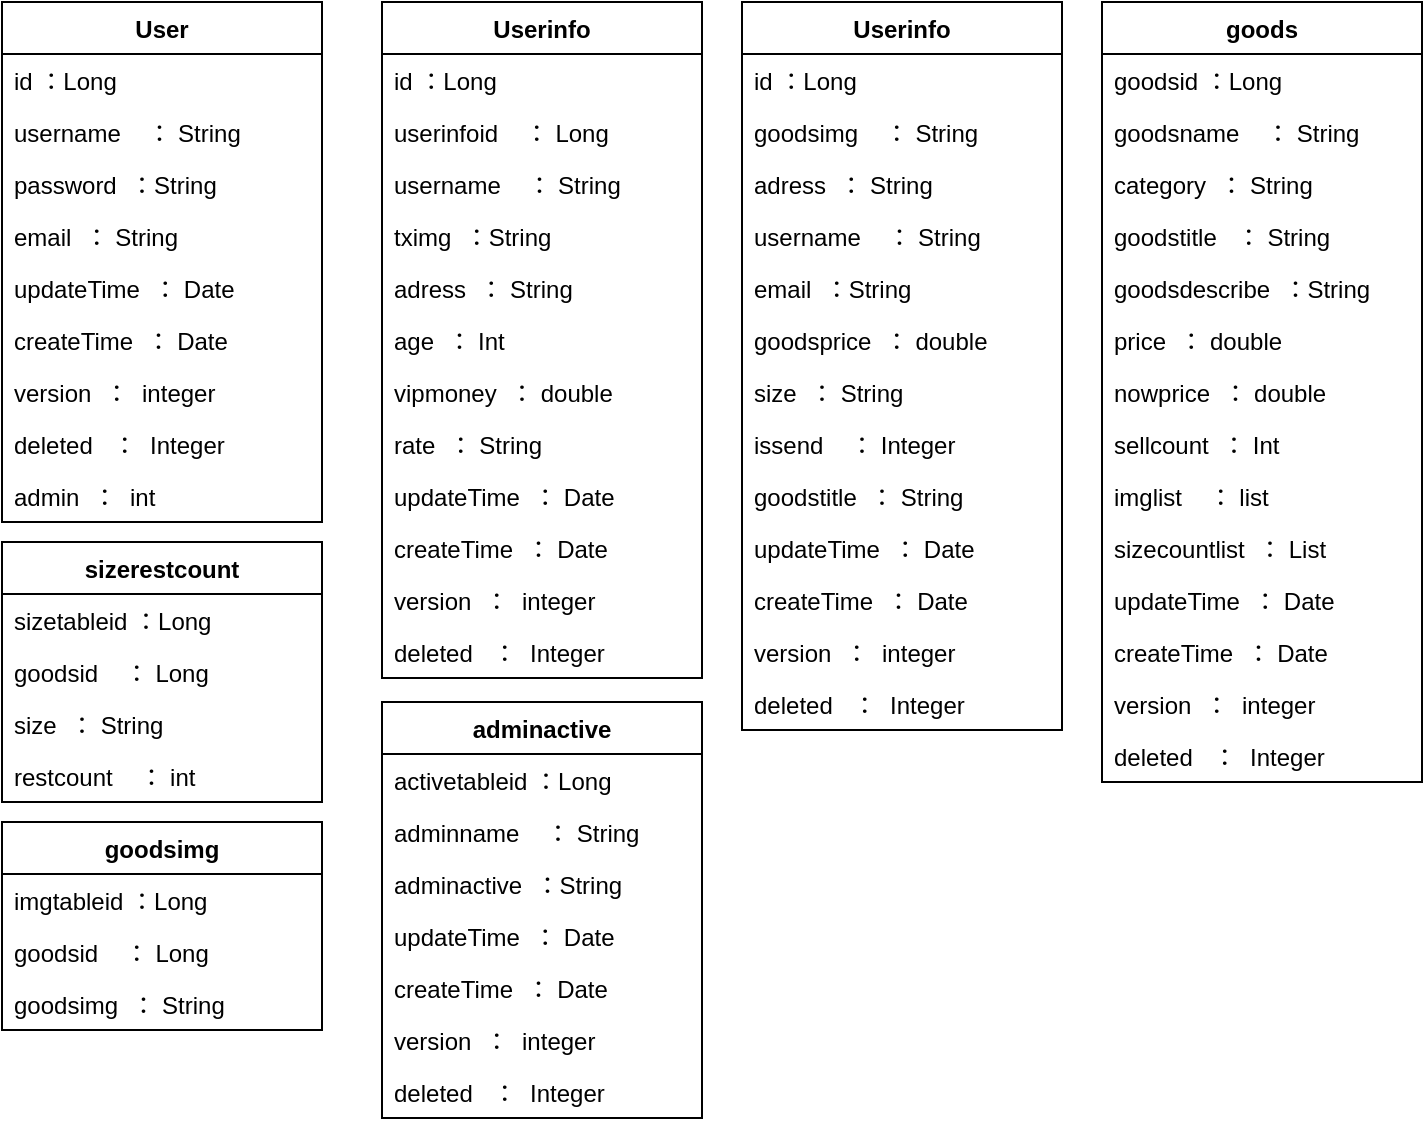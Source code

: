 <mxfile version="16.5.1" type="device"><diagram id="C5RBs43oDa-KdzZeNtuy" name="Page-1"><mxGraphModel dx="814" dy="616" grid="1" gridSize="10" guides="1" tooltips="1" connect="1" arrows="1" fold="1" page="1" pageScale="1" pageWidth="827" pageHeight="1169" math="0" shadow="0"><root><mxCell id="WIyWlLk6GJQsqaUBKTNV-0"/><mxCell id="WIyWlLk6GJQsqaUBKTNV-1" parent="WIyWlLk6GJQsqaUBKTNV-0"/><mxCell id="HxVVkgm0vHSMzvz0EuBd-16" value="User" style="swimlane;fontStyle=1;align=center;verticalAlign=top;childLayout=stackLayout;horizontal=1;startSize=26;horizontalStack=0;resizeParent=1;resizeParentMax=0;resizeLast=0;collapsible=1;marginBottom=0;" vertex="1" parent="WIyWlLk6GJQsqaUBKTNV-1"><mxGeometry x="30" y="30" width="160" height="260" as="geometry"/></mxCell><mxCell id="HxVVkgm0vHSMzvz0EuBd-2" value="id ：Long" style="text;strokeColor=none;fillColor=none;align=left;verticalAlign=top;spacingLeft=4;spacingRight=4;overflow=hidden;rotatable=0;points=[[0,0.5],[1,0.5]];portConstraint=eastwest;" vertex="1" parent="HxVVkgm0vHSMzvz0EuBd-16"><mxGeometry y="26" width="160" height="26" as="geometry"/></mxCell><mxCell id="HxVVkgm0vHSMzvz0EuBd-3" value="username    ： String" style="text;strokeColor=none;fillColor=none;align=left;verticalAlign=top;spacingLeft=4;spacingRight=4;overflow=hidden;rotatable=0;points=[[0,0.5],[1,0.5]];portConstraint=eastwest;" vertex="1" parent="HxVVkgm0vHSMzvz0EuBd-16"><mxGeometry y="52" width="160" height="26" as="geometry"/></mxCell><mxCell id="HxVVkgm0vHSMzvz0EuBd-9" value="password  ：String" style="text;strokeColor=none;fillColor=none;align=left;verticalAlign=top;spacingLeft=4;spacingRight=4;overflow=hidden;rotatable=0;points=[[0,0.5],[1,0.5]];portConstraint=eastwest;" vertex="1" parent="HxVVkgm0vHSMzvz0EuBd-16"><mxGeometry y="78" width="160" height="26" as="geometry"/></mxCell><mxCell id="HxVVkgm0vHSMzvz0EuBd-10" value="email  ： String" style="text;strokeColor=none;fillColor=none;align=left;verticalAlign=top;spacingLeft=4;spacingRight=4;overflow=hidden;rotatable=0;points=[[0,0.5],[1,0.5]];portConstraint=eastwest;" vertex="1" parent="HxVVkgm0vHSMzvz0EuBd-16"><mxGeometry y="104" width="160" height="26" as="geometry"/></mxCell><mxCell id="HxVVkgm0vHSMzvz0EuBd-15" value="updateTime  ： Date" style="text;strokeColor=none;fillColor=none;align=left;verticalAlign=top;spacingLeft=4;spacingRight=4;overflow=hidden;rotatable=0;points=[[0,0.5],[1,0.5]];portConstraint=eastwest;" vertex="1" parent="HxVVkgm0vHSMzvz0EuBd-16"><mxGeometry y="130" width="160" height="26" as="geometry"/></mxCell><mxCell id="HxVVkgm0vHSMzvz0EuBd-8" value="createTime  ： Date" style="text;strokeColor=none;fillColor=none;align=left;verticalAlign=top;spacingLeft=4;spacingRight=4;overflow=hidden;rotatable=0;points=[[0,0.5],[1,0.5]];portConstraint=eastwest;" vertex="1" parent="HxVVkgm0vHSMzvz0EuBd-16"><mxGeometry y="156" width="160" height="26" as="geometry"/></mxCell><mxCell id="HxVVkgm0vHSMzvz0EuBd-12" value="version  ：  integer" style="text;strokeColor=none;fillColor=none;align=left;verticalAlign=top;spacingLeft=4;spacingRight=4;overflow=hidden;rotatable=0;points=[[0,0.5],[1,0.5]];portConstraint=eastwest;" vertex="1" parent="HxVVkgm0vHSMzvz0EuBd-16"><mxGeometry y="182" width="160" height="26" as="geometry"/></mxCell><mxCell id="HxVVkgm0vHSMzvz0EuBd-13" value="deleted   ：  Integer" style="text;strokeColor=none;fillColor=none;align=left;verticalAlign=top;spacingLeft=4;spacingRight=4;overflow=hidden;rotatable=0;points=[[0,0.5],[1,0.5]];portConstraint=eastwest;" vertex="1" parent="HxVVkgm0vHSMzvz0EuBd-16"><mxGeometry y="208" width="160" height="26" as="geometry"/></mxCell><mxCell id="HxVVkgm0vHSMzvz0EuBd-11" value="admin  ：  int" style="text;strokeColor=none;fillColor=none;align=left;verticalAlign=top;spacingLeft=4;spacingRight=4;overflow=hidden;rotatable=0;points=[[0,0.5],[1,0.5]];portConstraint=eastwest;" vertex="1" parent="HxVVkgm0vHSMzvz0EuBd-16"><mxGeometry y="234" width="160" height="26" as="geometry"/></mxCell><mxCell id="HxVVkgm0vHSMzvz0EuBd-39" value="Userinfo" style="swimlane;fontStyle=1;align=center;verticalAlign=top;childLayout=stackLayout;horizontal=1;startSize=26;horizontalStack=0;resizeParent=1;resizeParentMax=0;resizeLast=0;collapsible=1;marginBottom=0;" vertex="1" parent="WIyWlLk6GJQsqaUBKTNV-1"><mxGeometry x="220" y="30" width="160" height="338" as="geometry"/></mxCell><mxCell id="HxVVkgm0vHSMzvz0EuBd-40" value="id ：Long" style="text;strokeColor=none;fillColor=none;align=left;verticalAlign=top;spacingLeft=4;spacingRight=4;overflow=hidden;rotatable=0;points=[[0,0.5],[1,0.5]];portConstraint=eastwest;" vertex="1" parent="HxVVkgm0vHSMzvz0EuBd-39"><mxGeometry y="26" width="160" height="26" as="geometry"/></mxCell><mxCell id="HxVVkgm0vHSMzvz0EuBd-41" value="userinfoid    ： Long" style="text;strokeColor=none;fillColor=none;align=left;verticalAlign=top;spacingLeft=4;spacingRight=4;overflow=hidden;rotatable=0;points=[[0,0.5],[1,0.5]];portConstraint=eastwest;" vertex="1" parent="HxVVkgm0vHSMzvz0EuBd-39"><mxGeometry y="52" width="160" height="26" as="geometry"/></mxCell><mxCell id="HxVVkgm0vHSMzvz0EuBd-93" value="username    ： String" style="text;strokeColor=none;fillColor=none;align=left;verticalAlign=top;spacingLeft=4;spacingRight=4;overflow=hidden;rotatable=0;points=[[0,0.5],[1,0.5]];portConstraint=eastwest;" vertex="1" parent="HxVVkgm0vHSMzvz0EuBd-39"><mxGeometry y="78" width="160" height="26" as="geometry"/></mxCell><mxCell id="HxVVkgm0vHSMzvz0EuBd-42" value="tximg  ：String" style="text;strokeColor=none;fillColor=none;align=left;verticalAlign=top;spacingLeft=4;spacingRight=4;overflow=hidden;rotatable=0;points=[[0,0.5],[1,0.5]];portConstraint=eastwest;" vertex="1" parent="HxVVkgm0vHSMzvz0EuBd-39"><mxGeometry y="104" width="160" height="26" as="geometry"/></mxCell><mxCell id="HxVVkgm0vHSMzvz0EuBd-43" value="adress  ： String" style="text;strokeColor=none;fillColor=none;align=left;verticalAlign=top;spacingLeft=4;spacingRight=4;overflow=hidden;rotatable=0;points=[[0,0.5],[1,0.5]];portConstraint=eastwest;" vertex="1" parent="HxVVkgm0vHSMzvz0EuBd-39"><mxGeometry y="130" width="160" height="26" as="geometry"/></mxCell><mxCell id="HxVVkgm0vHSMzvz0EuBd-90" value="age  ： Int" style="text;strokeColor=none;fillColor=none;align=left;verticalAlign=top;spacingLeft=4;spacingRight=4;overflow=hidden;rotatable=0;points=[[0,0.5],[1,0.5]];portConstraint=eastwest;" vertex="1" parent="HxVVkgm0vHSMzvz0EuBd-39"><mxGeometry y="156" width="160" height="26" as="geometry"/></mxCell><mxCell id="HxVVkgm0vHSMzvz0EuBd-91" value="vipmoney  ： double" style="text;strokeColor=none;fillColor=none;align=left;verticalAlign=top;spacingLeft=4;spacingRight=4;overflow=hidden;rotatable=0;points=[[0,0.5],[1,0.5]];portConstraint=eastwest;" vertex="1" parent="HxVVkgm0vHSMzvz0EuBd-39"><mxGeometry y="182" width="160" height="26" as="geometry"/></mxCell><mxCell id="HxVVkgm0vHSMzvz0EuBd-92" value="rate  ： String" style="text;strokeColor=none;fillColor=none;align=left;verticalAlign=top;spacingLeft=4;spacingRight=4;overflow=hidden;rotatable=0;points=[[0,0.5],[1,0.5]];portConstraint=eastwest;" vertex="1" parent="HxVVkgm0vHSMzvz0EuBd-39"><mxGeometry y="208" width="160" height="26" as="geometry"/></mxCell><mxCell id="HxVVkgm0vHSMzvz0EuBd-44" value="updateTime  ： Date" style="text;strokeColor=none;fillColor=none;align=left;verticalAlign=top;spacingLeft=4;spacingRight=4;overflow=hidden;rotatable=0;points=[[0,0.5],[1,0.5]];portConstraint=eastwest;" vertex="1" parent="HxVVkgm0vHSMzvz0EuBd-39"><mxGeometry y="234" width="160" height="26" as="geometry"/></mxCell><mxCell id="HxVVkgm0vHSMzvz0EuBd-45" value="createTime  ： Date" style="text;strokeColor=none;fillColor=none;align=left;verticalAlign=top;spacingLeft=4;spacingRight=4;overflow=hidden;rotatable=0;points=[[0,0.5],[1,0.5]];portConstraint=eastwest;" vertex="1" parent="HxVVkgm0vHSMzvz0EuBd-39"><mxGeometry y="260" width="160" height="26" as="geometry"/></mxCell><mxCell id="HxVVkgm0vHSMzvz0EuBd-46" value="version  ：  integer" style="text;strokeColor=none;fillColor=none;align=left;verticalAlign=top;spacingLeft=4;spacingRight=4;overflow=hidden;rotatable=0;points=[[0,0.5],[1,0.5]];portConstraint=eastwest;" vertex="1" parent="HxVVkgm0vHSMzvz0EuBd-39"><mxGeometry y="286" width="160" height="26" as="geometry"/></mxCell><mxCell id="HxVVkgm0vHSMzvz0EuBd-47" value="deleted   ：  Integer" style="text;strokeColor=none;fillColor=none;align=left;verticalAlign=top;spacingLeft=4;spacingRight=4;overflow=hidden;rotatable=0;points=[[0,0.5],[1,0.5]];portConstraint=eastwest;" vertex="1" parent="HxVVkgm0vHSMzvz0EuBd-39"><mxGeometry y="312" width="160" height="26" as="geometry"/></mxCell><mxCell id="HxVVkgm0vHSMzvz0EuBd-96" value="Userinfo" style="swimlane;fontStyle=1;align=center;verticalAlign=top;childLayout=stackLayout;horizontal=1;startSize=26;horizontalStack=0;resizeParent=1;resizeParentMax=0;resizeLast=0;collapsible=1;marginBottom=0;" vertex="1" parent="WIyWlLk6GJQsqaUBKTNV-1"><mxGeometry x="400" y="30" width="160" height="364" as="geometry"/></mxCell><mxCell id="HxVVkgm0vHSMzvz0EuBd-97" value="id ：Long" style="text;strokeColor=none;fillColor=none;align=left;verticalAlign=top;spacingLeft=4;spacingRight=4;overflow=hidden;rotatable=0;points=[[0,0.5],[1,0.5]];portConstraint=eastwest;" vertex="1" parent="HxVVkgm0vHSMzvz0EuBd-96"><mxGeometry y="26" width="160" height="26" as="geometry"/></mxCell><mxCell id="HxVVkgm0vHSMzvz0EuBd-110" value="goodsimg    ： String" style="text;strokeColor=none;fillColor=none;align=left;verticalAlign=top;spacingLeft=4;spacingRight=4;overflow=hidden;rotatable=0;points=[[0,0.5],[1,0.5]];portConstraint=eastwest;" vertex="1" parent="HxVVkgm0vHSMzvz0EuBd-96"><mxGeometry y="52" width="160" height="26" as="geometry"/></mxCell><mxCell id="HxVVkgm0vHSMzvz0EuBd-101" value="adress  ： String" style="text;strokeColor=none;fillColor=none;align=left;verticalAlign=top;spacingLeft=4;spacingRight=4;overflow=hidden;rotatable=0;points=[[0,0.5],[1,0.5]];portConstraint=eastwest;" vertex="1" parent="HxVVkgm0vHSMzvz0EuBd-96"><mxGeometry y="78" width="160" height="26" as="geometry"/></mxCell><mxCell id="HxVVkgm0vHSMzvz0EuBd-99" value="username    ： String" style="text;strokeColor=none;fillColor=none;align=left;verticalAlign=top;spacingLeft=4;spacingRight=4;overflow=hidden;rotatable=0;points=[[0,0.5],[1,0.5]];portConstraint=eastwest;" vertex="1" parent="HxVVkgm0vHSMzvz0EuBd-96"><mxGeometry y="104" width="160" height="26" as="geometry"/></mxCell><mxCell id="HxVVkgm0vHSMzvz0EuBd-100" value="email  ：String" style="text;strokeColor=none;fillColor=none;align=left;verticalAlign=top;spacingLeft=4;spacingRight=4;overflow=hidden;rotatable=0;points=[[0,0.5],[1,0.5]];portConstraint=eastwest;" vertex="1" parent="HxVVkgm0vHSMzvz0EuBd-96"><mxGeometry y="130" width="160" height="26" as="geometry"/></mxCell><mxCell id="HxVVkgm0vHSMzvz0EuBd-102" value="goodsprice  ： double" style="text;strokeColor=none;fillColor=none;align=left;verticalAlign=top;spacingLeft=4;spacingRight=4;overflow=hidden;rotatable=0;points=[[0,0.5],[1,0.5]];portConstraint=eastwest;" vertex="1" parent="HxVVkgm0vHSMzvz0EuBd-96"><mxGeometry y="156" width="160" height="26" as="geometry"/></mxCell><mxCell id="HxVVkgm0vHSMzvz0EuBd-103" value="size  ： String" style="text;strokeColor=none;fillColor=none;align=left;verticalAlign=top;spacingLeft=4;spacingRight=4;overflow=hidden;rotatable=0;points=[[0,0.5],[1,0.5]];portConstraint=eastwest;" vertex="1" parent="HxVVkgm0vHSMzvz0EuBd-96"><mxGeometry y="182" width="160" height="26" as="geometry"/></mxCell><mxCell id="HxVVkgm0vHSMzvz0EuBd-111" value="issend    ： Integer" style="text;strokeColor=none;fillColor=none;align=left;verticalAlign=top;spacingLeft=4;spacingRight=4;overflow=hidden;rotatable=0;points=[[0,0.5],[1,0.5]];portConstraint=eastwest;" vertex="1" parent="HxVVkgm0vHSMzvz0EuBd-96"><mxGeometry y="208" width="160" height="26" as="geometry"/></mxCell><mxCell id="HxVVkgm0vHSMzvz0EuBd-104" value="goodstitle  ： String" style="text;strokeColor=none;fillColor=none;align=left;verticalAlign=top;spacingLeft=4;spacingRight=4;overflow=hidden;rotatable=0;points=[[0,0.5],[1,0.5]];portConstraint=eastwest;" vertex="1" parent="HxVVkgm0vHSMzvz0EuBd-96"><mxGeometry y="234" width="160" height="26" as="geometry"/></mxCell><mxCell id="HxVVkgm0vHSMzvz0EuBd-105" value="updateTime  ： Date" style="text;strokeColor=none;fillColor=none;align=left;verticalAlign=top;spacingLeft=4;spacingRight=4;overflow=hidden;rotatable=0;points=[[0,0.5],[1,0.5]];portConstraint=eastwest;" vertex="1" parent="HxVVkgm0vHSMzvz0EuBd-96"><mxGeometry y="260" width="160" height="26" as="geometry"/></mxCell><mxCell id="HxVVkgm0vHSMzvz0EuBd-106" value="createTime  ： Date" style="text;strokeColor=none;fillColor=none;align=left;verticalAlign=top;spacingLeft=4;spacingRight=4;overflow=hidden;rotatable=0;points=[[0,0.5],[1,0.5]];portConstraint=eastwest;" vertex="1" parent="HxVVkgm0vHSMzvz0EuBd-96"><mxGeometry y="286" width="160" height="26" as="geometry"/></mxCell><mxCell id="HxVVkgm0vHSMzvz0EuBd-107" value="version  ：  integer" style="text;strokeColor=none;fillColor=none;align=left;verticalAlign=top;spacingLeft=4;spacingRight=4;overflow=hidden;rotatable=0;points=[[0,0.5],[1,0.5]];portConstraint=eastwest;" vertex="1" parent="HxVVkgm0vHSMzvz0EuBd-96"><mxGeometry y="312" width="160" height="26" as="geometry"/></mxCell><mxCell id="HxVVkgm0vHSMzvz0EuBd-108" value="deleted   ：  Integer" style="text;strokeColor=none;fillColor=none;align=left;verticalAlign=top;spacingLeft=4;spacingRight=4;overflow=hidden;rotatable=0;points=[[0,0.5],[1,0.5]];portConstraint=eastwest;" vertex="1" parent="HxVVkgm0vHSMzvz0EuBd-96"><mxGeometry y="338" width="160" height="26" as="geometry"/></mxCell><mxCell id="HxVVkgm0vHSMzvz0EuBd-112" value="sizerestcount" style="swimlane;fontStyle=1;align=center;verticalAlign=top;childLayout=stackLayout;horizontal=1;startSize=26;horizontalStack=0;resizeParent=1;resizeParentMax=0;resizeLast=0;collapsible=1;marginBottom=0;" vertex="1" parent="WIyWlLk6GJQsqaUBKTNV-1"><mxGeometry x="30" y="300" width="160" height="130" as="geometry"/></mxCell><mxCell id="HxVVkgm0vHSMzvz0EuBd-113" value="sizetableid ：Long" style="text;strokeColor=none;fillColor=none;align=left;verticalAlign=top;spacingLeft=4;spacingRight=4;overflow=hidden;rotatable=0;points=[[0,0.5],[1,0.5]];portConstraint=eastwest;" vertex="1" parent="HxVVkgm0vHSMzvz0EuBd-112"><mxGeometry y="26" width="160" height="26" as="geometry"/></mxCell><mxCell id="HxVVkgm0vHSMzvz0EuBd-114" value="goodsid    ： Long" style="text;strokeColor=none;fillColor=none;align=left;verticalAlign=top;spacingLeft=4;spacingRight=4;overflow=hidden;rotatable=0;points=[[0,0.5],[1,0.5]];portConstraint=eastwest;" vertex="1" parent="HxVVkgm0vHSMzvz0EuBd-112"><mxGeometry y="52" width="160" height="26" as="geometry"/></mxCell><mxCell id="HxVVkgm0vHSMzvz0EuBd-115" value="size  ： String" style="text;strokeColor=none;fillColor=none;align=left;verticalAlign=top;spacingLeft=4;spacingRight=4;overflow=hidden;rotatable=0;points=[[0,0.5],[1,0.5]];portConstraint=eastwest;" vertex="1" parent="HxVVkgm0vHSMzvz0EuBd-112"><mxGeometry y="78" width="160" height="26" as="geometry"/></mxCell><mxCell id="HxVVkgm0vHSMzvz0EuBd-116" value="restcount    ： int" style="text;strokeColor=none;fillColor=none;align=left;verticalAlign=top;spacingLeft=4;spacingRight=4;overflow=hidden;rotatable=0;points=[[0,0.5],[1,0.5]];portConstraint=eastwest;" vertex="1" parent="HxVVkgm0vHSMzvz0EuBd-112"><mxGeometry y="104" width="160" height="26" as="geometry"/></mxCell><mxCell id="HxVVkgm0vHSMzvz0EuBd-128" value="goodsimg" style="swimlane;fontStyle=1;align=center;verticalAlign=top;childLayout=stackLayout;horizontal=1;startSize=26;horizontalStack=0;resizeParent=1;resizeParentMax=0;resizeLast=0;collapsible=1;marginBottom=0;" vertex="1" parent="WIyWlLk6GJQsqaUBKTNV-1"><mxGeometry x="30" y="440" width="160" height="104" as="geometry"/></mxCell><mxCell id="HxVVkgm0vHSMzvz0EuBd-129" value="imgtableid ：Long" style="text;strokeColor=none;fillColor=none;align=left;verticalAlign=top;spacingLeft=4;spacingRight=4;overflow=hidden;rotatable=0;points=[[0,0.5],[1,0.5]];portConstraint=eastwest;" vertex="1" parent="HxVVkgm0vHSMzvz0EuBd-128"><mxGeometry y="26" width="160" height="26" as="geometry"/></mxCell><mxCell id="HxVVkgm0vHSMzvz0EuBd-130" value="goodsid    ： Long" style="text;strokeColor=none;fillColor=none;align=left;verticalAlign=top;spacingLeft=4;spacingRight=4;overflow=hidden;rotatable=0;points=[[0,0.5],[1,0.5]];portConstraint=eastwest;" vertex="1" parent="HxVVkgm0vHSMzvz0EuBd-128"><mxGeometry y="52" width="160" height="26" as="geometry"/></mxCell><mxCell id="HxVVkgm0vHSMzvz0EuBd-131" value="goodsimg  ： String" style="text;strokeColor=none;fillColor=none;align=left;verticalAlign=top;spacingLeft=4;spacingRight=4;overflow=hidden;rotatable=0;points=[[0,0.5],[1,0.5]];portConstraint=eastwest;" vertex="1" parent="HxVVkgm0vHSMzvz0EuBd-128"><mxGeometry y="78" width="160" height="26" as="geometry"/></mxCell><mxCell id="HxVVkgm0vHSMzvz0EuBd-134" value="adminactive" style="swimlane;fontStyle=1;align=center;verticalAlign=top;childLayout=stackLayout;horizontal=1;startSize=26;horizontalStack=0;resizeParent=1;resizeParentMax=0;resizeLast=0;collapsible=1;marginBottom=0;" vertex="1" parent="WIyWlLk6GJQsqaUBKTNV-1"><mxGeometry x="220" y="380" width="160" height="208" as="geometry"/></mxCell><mxCell id="HxVVkgm0vHSMzvz0EuBd-135" value="activetableid ：Long" style="text;strokeColor=none;fillColor=none;align=left;verticalAlign=top;spacingLeft=4;spacingRight=4;overflow=hidden;rotatable=0;points=[[0,0.5],[1,0.5]];portConstraint=eastwest;" vertex="1" parent="HxVVkgm0vHSMzvz0EuBd-134"><mxGeometry y="26" width="160" height="26" as="geometry"/></mxCell><mxCell id="HxVVkgm0vHSMzvz0EuBd-136" value="adminname    ： String" style="text;strokeColor=none;fillColor=none;align=left;verticalAlign=top;spacingLeft=4;spacingRight=4;overflow=hidden;rotatable=0;points=[[0,0.5],[1,0.5]];portConstraint=eastwest;" vertex="1" parent="HxVVkgm0vHSMzvz0EuBd-134"><mxGeometry y="52" width="160" height="26" as="geometry"/></mxCell><mxCell id="HxVVkgm0vHSMzvz0EuBd-137" value="adminactive  ：String" style="text;strokeColor=none;fillColor=none;align=left;verticalAlign=top;spacingLeft=4;spacingRight=4;overflow=hidden;rotatable=0;points=[[0,0.5],[1,0.5]];portConstraint=eastwest;" vertex="1" parent="HxVVkgm0vHSMzvz0EuBd-134"><mxGeometry y="78" width="160" height="26" as="geometry"/></mxCell><mxCell id="HxVVkgm0vHSMzvz0EuBd-139" value="updateTime  ： Date" style="text;strokeColor=none;fillColor=none;align=left;verticalAlign=top;spacingLeft=4;spacingRight=4;overflow=hidden;rotatable=0;points=[[0,0.5],[1,0.5]];portConstraint=eastwest;" vertex="1" parent="HxVVkgm0vHSMzvz0EuBd-134"><mxGeometry y="104" width="160" height="26" as="geometry"/></mxCell><mxCell id="HxVVkgm0vHSMzvz0EuBd-140" value="createTime  ： Date" style="text;strokeColor=none;fillColor=none;align=left;verticalAlign=top;spacingLeft=4;spacingRight=4;overflow=hidden;rotatable=0;points=[[0,0.5],[1,0.5]];portConstraint=eastwest;" vertex="1" parent="HxVVkgm0vHSMzvz0EuBd-134"><mxGeometry y="130" width="160" height="26" as="geometry"/></mxCell><mxCell id="HxVVkgm0vHSMzvz0EuBd-141" value="version  ：  integer" style="text;strokeColor=none;fillColor=none;align=left;verticalAlign=top;spacingLeft=4;spacingRight=4;overflow=hidden;rotatable=0;points=[[0,0.5],[1,0.5]];portConstraint=eastwest;" vertex="1" parent="HxVVkgm0vHSMzvz0EuBd-134"><mxGeometry y="156" width="160" height="26" as="geometry"/></mxCell><mxCell id="HxVVkgm0vHSMzvz0EuBd-142" value="deleted   ：  Integer" style="text;strokeColor=none;fillColor=none;align=left;verticalAlign=top;spacingLeft=4;spacingRight=4;overflow=hidden;rotatable=0;points=[[0,0.5],[1,0.5]];portConstraint=eastwest;" vertex="1" parent="HxVVkgm0vHSMzvz0EuBd-134"><mxGeometry y="182" width="160" height="26" as="geometry"/></mxCell><mxCell id="HxVVkgm0vHSMzvz0EuBd-144" value="goods" style="swimlane;fontStyle=1;align=center;verticalAlign=top;childLayout=stackLayout;horizontal=1;startSize=26;horizontalStack=0;resizeParent=1;resizeParentMax=0;resizeLast=0;collapsible=1;marginBottom=0;" vertex="1" parent="WIyWlLk6GJQsqaUBKTNV-1"><mxGeometry x="580" y="30" width="160" height="390" as="geometry"/></mxCell><mxCell id="HxVVkgm0vHSMzvz0EuBd-145" value="goodsid ：Long" style="text;strokeColor=none;fillColor=none;align=left;verticalAlign=top;spacingLeft=4;spacingRight=4;overflow=hidden;rotatable=0;points=[[0,0.5],[1,0.5]];portConstraint=eastwest;" vertex="1" parent="HxVVkgm0vHSMzvz0EuBd-144"><mxGeometry y="26" width="160" height="26" as="geometry"/></mxCell><mxCell id="HxVVkgm0vHSMzvz0EuBd-146" value="goodsname    ： String" style="text;strokeColor=none;fillColor=none;align=left;verticalAlign=top;spacingLeft=4;spacingRight=4;overflow=hidden;rotatable=0;points=[[0,0.5],[1,0.5]];portConstraint=eastwest;" vertex="1" parent="HxVVkgm0vHSMzvz0EuBd-144"><mxGeometry y="52" width="160" height="26" as="geometry"/></mxCell><mxCell id="HxVVkgm0vHSMzvz0EuBd-147" value="category  ： String" style="text;strokeColor=none;fillColor=none;align=left;verticalAlign=top;spacingLeft=4;spacingRight=4;overflow=hidden;rotatable=0;points=[[0,0.5],[1,0.5]];portConstraint=eastwest;" vertex="1" parent="HxVVkgm0vHSMzvz0EuBd-144"><mxGeometry y="78" width="160" height="26" as="geometry"/></mxCell><mxCell id="HxVVkgm0vHSMzvz0EuBd-148" value="goodstitle   ： String" style="text;strokeColor=none;fillColor=none;align=left;verticalAlign=top;spacingLeft=4;spacingRight=4;overflow=hidden;rotatable=0;points=[[0,0.5],[1,0.5]];portConstraint=eastwest;" vertex="1" parent="HxVVkgm0vHSMzvz0EuBd-144"><mxGeometry y="104" width="160" height="26" as="geometry"/></mxCell><mxCell id="HxVVkgm0vHSMzvz0EuBd-149" value="goodsdescribe  ：String" style="text;strokeColor=none;fillColor=none;align=left;verticalAlign=top;spacingLeft=4;spacingRight=4;overflow=hidden;rotatable=0;points=[[0,0.5],[1,0.5]];portConstraint=eastwest;" vertex="1" parent="HxVVkgm0vHSMzvz0EuBd-144"><mxGeometry y="130" width="160" height="26" as="geometry"/></mxCell><mxCell id="HxVVkgm0vHSMzvz0EuBd-150" value="price  ： double" style="text;strokeColor=none;fillColor=none;align=left;verticalAlign=top;spacingLeft=4;spacingRight=4;overflow=hidden;rotatable=0;points=[[0,0.5],[1,0.5]];portConstraint=eastwest;" vertex="1" parent="HxVVkgm0vHSMzvz0EuBd-144"><mxGeometry y="156" width="160" height="26" as="geometry"/></mxCell><mxCell id="HxVVkgm0vHSMzvz0EuBd-159" value="nowprice  ： double" style="text;strokeColor=none;fillColor=none;align=left;verticalAlign=top;spacingLeft=4;spacingRight=4;overflow=hidden;rotatable=0;points=[[0,0.5],[1,0.5]];portConstraint=eastwest;" vertex="1" parent="HxVVkgm0vHSMzvz0EuBd-144"><mxGeometry y="182" width="160" height="26" as="geometry"/></mxCell><mxCell id="HxVVkgm0vHSMzvz0EuBd-151" value="sellcount  ： Int" style="text;strokeColor=none;fillColor=none;align=left;verticalAlign=top;spacingLeft=4;spacingRight=4;overflow=hidden;rotatable=0;points=[[0,0.5],[1,0.5]];portConstraint=eastwest;" vertex="1" parent="HxVVkgm0vHSMzvz0EuBd-144"><mxGeometry y="208" width="160" height="26" as="geometry"/></mxCell><mxCell id="HxVVkgm0vHSMzvz0EuBd-152" value="imglist    ： list" style="text;strokeColor=none;fillColor=none;align=left;verticalAlign=top;spacingLeft=4;spacingRight=4;overflow=hidden;rotatable=0;points=[[0,0.5],[1,0.5]];portConstraint=eastwest;" vertex="1" parent="HxVVkgm0vHSMzvz0EuBd-144"><mxGeometry y="234" width="160" height="26" as="geometry"/></mxCell><mxCell id="HxVVkgm0vHSMzvz0EuBd-153" value="sizecountlist  ： List" style="text;strokeColor=none;fillColor=none;align=left;verticalAlign=top;spacingLeft=4;spacingRight=4;overflow=hidden;rotatable=0;points=[[0,0.5],[1,0.5]];portConstraint=eastwest;" vertex="1" parent="HxVVkgm0vHSMzvz0EuBd-144"><mxGeometry y="260" width="160" height="26" as="geometry"/></mxCell><mxCell id="HxVVkgm0vHSMzvz0EuBd-154" value="updateTime  ： Date" style="text;strokeColor=none;fillColor=none;align=left;verticalAlign=top;spacingLeft=4;spacingRight=4;overflow=hidden;rotatable=0;points=[[0,0.5],[1,0.5]];portConstraint=eastwest;" vertex="1" parent="HxVVkgm0vHSMzvz0EuBd-144"><mxGeometry y="286" width="160" height="26" as="geometry"/></mxCell><mxCell id="HxVVkgm0vHSMzvz0EuBd-155" value="createTime  ： Date" style="text;strokeColor=none;fillColor=none;align=left;verticalAlign=top;spacingLeft=4;spacingRight=4;overflow=hidden;rotatable=0;points=[[0,0.5],[1,0.5]];portConstraint=eastwest;" vertex="1" parent="HxVVkgm0vHSMzvz0EuBd-144"><mxGeometry y="312" width="160" height="26" as="geometry"/></mxCell><mxCell id="HxVVkgm0vHSMzvz0EuBd-156" value="version  ：  integer" style="text;strokeColor=none;fillColor=none;align=left;verticalAlign=top;spacingLeft=4;spacingRight=4;overflow=hidden;rotatable=0;points=[[0,0.5],[1,0.5]];portConstraint=eastwest;" vertex="1" parent="HxVVkgm0vHSMzvz0EuBd-144"><mxGeometry y="338" width="160" height="26" as="geometry"/></mxCell><mxCell id="HxVVkgm0vHSMzvz0EuBd-157" value="deleted   ：  Integer" style="text;strokeColor=none;fillColor=none;align=left;verticalAlign=top;spacingLeft=4;spacingRight=4;overflow=hidden;rotatable=0;points=[[0,0.5],[1,0.5]];portConstraint=eastwest;" vertex="1" parent="HxVVkgm0vHSMzvz0EuBd-144"><mxGeometry y="364" width="160" height="26" as="geometry"/></mxCell></root></mxGraphModel></diagram></mxfile>